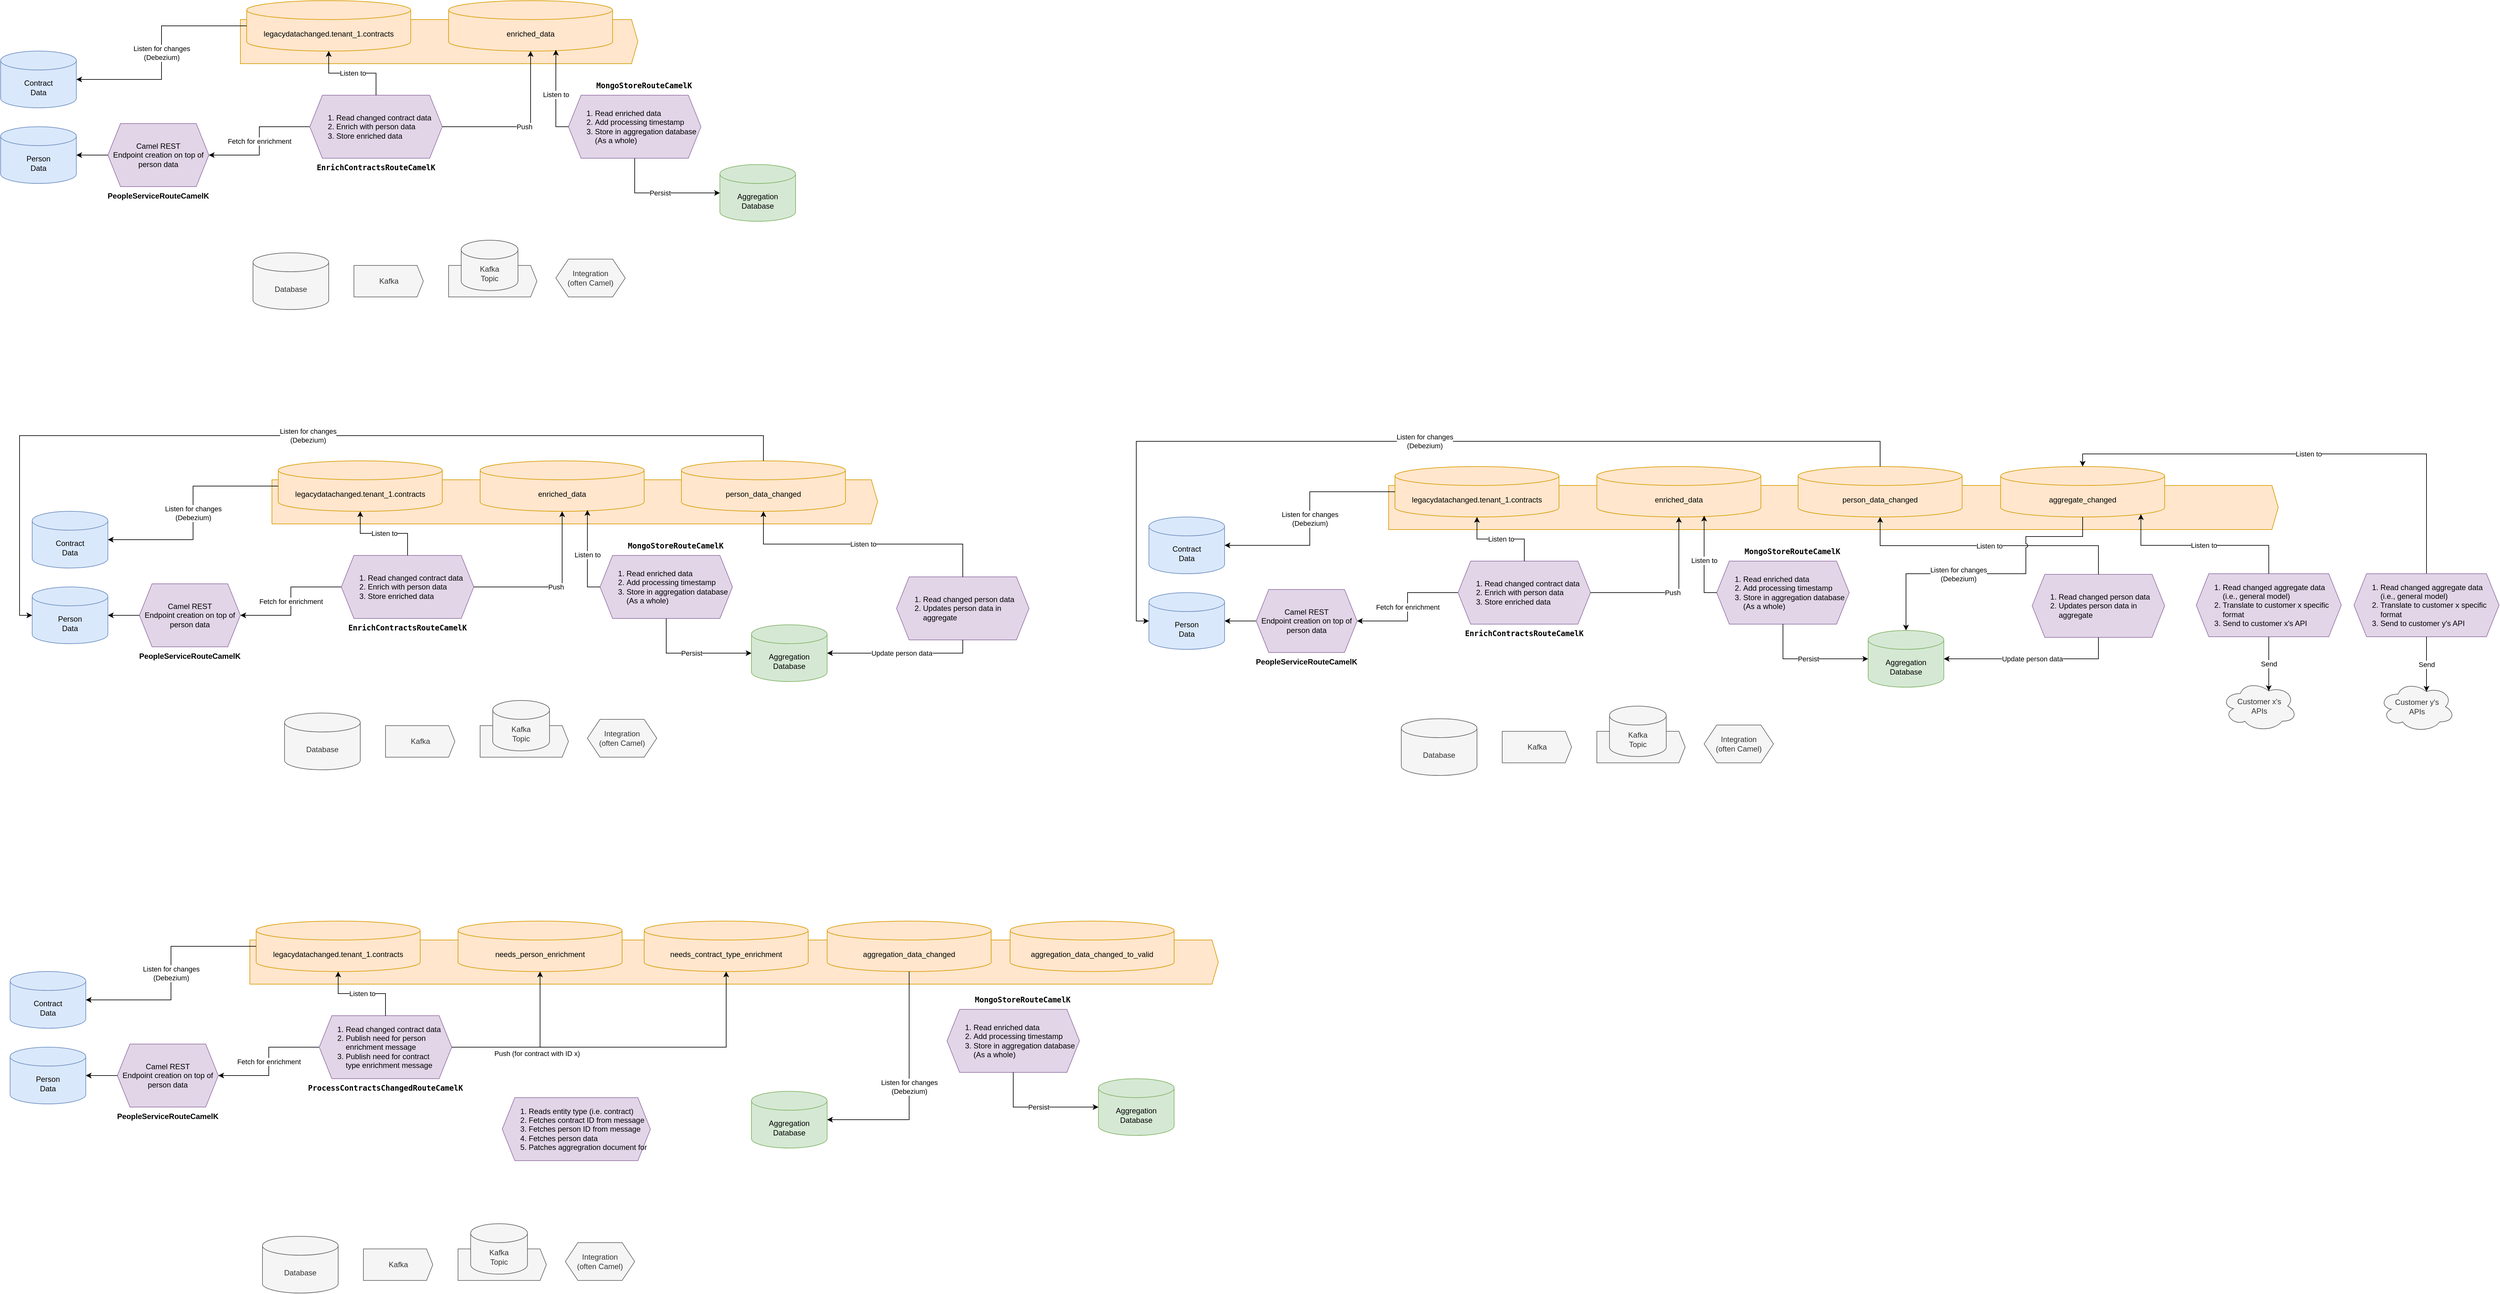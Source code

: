 <mxfile version="24.7.8">
  <diagram name="Pagina-1" id="vTMm5h3-3MeFymvAk_nD">
    <mxGraphModel dx="1242" dy="1612" grid="1" gridSize="10" guides="1" tooltips="1" connect="1" arrows="1" fold="1" page="1" pageScale="1" pageWidth="1169" pageHeight="827" math="0" shadow="0">
      <root>
        <mxCell id="0" />
        <mxCell id="1" parent="0" />
        <mxCell id="ZoMgPST9Kd7Hdbw3HMSR-1" value="Contract&lt;br&gt;Data" style="shape=cylinder3;whiteSpace=wrap;html=1;boundedLbl=1;backgroundOutline=1;size=15;fillColor=#dae8fc;strokeColor=#6c8ebf;" vertex="1" parent="1">
          <mxGeometry x="140" y="260" width="120" height="90" as="geometry" />
        </mxCell>
        <mxCell id="ZoMgPST9Kd7Hdbw3HMSR-2" value="Person&lt;div&gt;Data&lt;/div&gt;" style="shape=cylinder3;whiteSpace=wrap;html=1;boundedLbl=1;backgroundOutline=1;size=15;fillColor=#dae8fc;strokeColor=#6c8ebf;" vertex="1" parent="1">
          <mxGeometry x="140" y="380" width="120" height="90" as="geometry" />
        </mxCell>
        <mxCell id="ZoMgPST9Kd7Hdbw3HMSR-3" value="Aggregation&lt;br&gt;Database" style="shape=cylinder3;whiteSpace=wrap;html=1;boundedLbl=1;backgroundOutline=1;size=15;fillColor=#d5e8d4;strokeColor=#82b366;" vertex="1" parent="1">
          <mxGeometry x="1280" y="440" width="120" height="90" as="geometry" />
        </mxCell>
        <mxCell id="ZoMgPST9Kd7Hdbw3HMSR-6" value="" style="html=1;shadow=0;dashed=0;align=center;verticalAlign=middle;shape=mxgraph.arrows2.arrow;dy=0;dx=10;notch=0;fillColor=#ffe6cc;strokeColor=#d79b00;" vertex="1" parent="1">
          <mxGeometry x="520" y="210" width="960" height="70" as="geometry" />
        </mxCell>
        <mxCell id="ZoMgPST9Kd7Hdbw3HMSR-7" value="Database" style="shape=cylinder3;whiteSpace=wrap;html=1;boundedLbl=1;backgroundOutline=1;size=15;fillColor=#f5f5f5;fontColor=#333333;strokeColor=#666666;" vertex="1" parent="1">
          <mxGeometry x="540" y="580" width="120" height="90" as="geometry" />
        </mxCell>
        <mxCell id="ZoMgPST9Kd7Hdbw3HMSR-8" value="Kafka" style="html=1;shadow=0;dashed=0;align=center;verticalAlign=middle;shape=mxgraph.arrows2.arrow;dy=0;dx=10;notch=0;fillColor=#f5f5f5;fontColor=#333333;strokeColor=#666666;" vertex="1" parent="1">
          <mxGeometry x="700" y="600" width="110" height="50" as="geometry" />
        </mxCell>
        <mxCell id="ZoMgPST9Kd7Hdbw3HMSR-9" value="" style="html=1;shadow=0;dashed=0;align=center;verticalAlign=middle;shape=mxgraph.arrows2.arrow;dy=0;dx=10;notch=0;fillColor=#f5f5f5;fontColor=#333333;strokeColor=#666666;" vertex="1" parent="1">
          <mxGeometry x="850" y="600" width="140" height="50" as="geometry" />
        </mxCell>
        <mxCell id="ZoMgPST9Kd7Hdbw3HMSR-10" value="Kafka&lt;br&gt;Topic" style="shape=cylinder3;whiteSpace=wrap;html=1;boundedLbl=1;backgroundOutline=1;size=15;fillColor=#f5f5f5;fontColor=#333333;strokeColor=#666666;" vertex="1" parent="1">
          <mxGeometry x="870" y="560" width="90" height="80" as="geometry" />
        </mxCell>
        <mxCell id="ZoMgPST9Kd7Hdbw3HMSR-13" value="Integration&lt;br&gt;(often Camel)" style="shape=hexagon;perimeter=hexagonPerimeter2;whiteSpace=wrap;html=1;fixedSize=1;fillColor=#f5f5f5;fontColor=#333333;strokeColor=#666666;" vertex="1" parent="1">
          <mxGeometry x="1020" y="590" width="110" height="60" as="geometry" />
        </mxCell>
        <mxCell id="ZoMgPST9Kd7Hdbw3HMSR-14" value="legacydatachanged.tenant_1.contracts" style="shape=cylinder3;whiteSpace=wrap;html=1;boundedLbl=1;backgroundOutline=1;size=15;fillColor=#ffe6cc;strokeColor=#d79b00;" vertex="1" parent="1">
          <mxGeometry x="530" y="180" width="260" height="80" as="geometry" />
        </mxCell>
        <mxCell id="ZoMgPST9Kd7Hdbw3HMSR-15" value="Camel REST&lt;div&gt;Endpoint creation on top of person data&lt;/div&gt;" style="shape=hexagon;perimeter=hexagonPerimeter2;whiteSpace=wrap;html=1;fixedSize=1;fillColor=#e1d5e7;strokeColor=#9673a6;" vertex="1" parent="1">
          <mxGeometry x="310" y="375" width="160" height="100" as="geometry" />
        </mxCell>
        <mxCell id="ZoMgPST9Kd7Hdbw3HMSR-16" style="edgeStyle=orthogonalEdgeStyle;rounded=0;orthogonalLoop=1;jettySize=auto;html=1;exitX=0;exitY=0.5;exitDx=0;exitDy=0;entryX=1;entryY=0.5;entryDx=0;entryDy=0;entryPerimeter=0;" edge="1" parent="1" source="ZoMgPST9Kd7Hdbw3HMSR-15" target="ZoMgPST9Kd7Hdbw3HMSR-2">
          <mxGeometry relative="1" as="geometry" />
        </mxCell>
        <mxCell id="ZoMgPST9Kd7Hdbw3HMSR-17" value="Listen for changes&lt;br&gt;(Debezium)" style="edgeStyle=orthogonalEdgeStyle;rounded=0;orthogonalLoop=1;jettySize=auto;html=1;exitX=0;exitY=0.5;exitDx=0;exitDy=0;exitPerimeter=0;entryX=1;entryY=0.5;entryDx=0;entryDy=0;entryPerimeter=0;" edge="1" parent="1" source="ZoMgPST9Kd7Hdbw3HMSR-14" target="ZoMgPST9Kd7Hdbw3HMSR-1">
          <mxGeometry relative="1" as="geometry" />
        </mxCell>
        <mxCell id="ZoMgPST9Kd7Hdbw3HMSR-18" value="enriched_data" style="shape=cylinder3;whiteSpace=wrap;html=1;boundedLbl=1;backgroundOutline=1;size=15;fillColor=#ffe6cc;strokeColor=#d79b00;" vertex="1" parent="1">
          <mxGeometry x="850" y="180" width="260" height="80" as="geometry" />
        </mxCell>
        <mxCell id="ZoMgPST9Kd7Hdbw3HMSR-22" value="Fetch for enrichment" style="edgeStyle=orthogonalEdgeStyle;rounded=0;orthogonalLoop=1;jettySize=auto;html=1;exitX=0;exitY=0.5;exitDx=0;exitDy=0;entryX=1;entryY=0.5;entryDx=0;entryDy=0;" edge="1" parent="1" source="ZoMgPST9Kd7Hdbw3HMSR-19" target="ZoMgPST9Kd7Hdbw3HMSR-15">
          <mxGeometry relative="1" as="geometry" />
        </mxCell>
        <mxCell id="ZoMgPST9Kd7Hdbw3HMSR-19" value="&lt;ol&gt;&lt;li&gt;&lt;span style=&quot;background-color: initial;&quot;&gt;Read changed contract data&lt;/span&gt;&lt;/li&gt;&lt;li&gt;&lt;span style=&quot;background-color: initial;&quot;&gt;Enrich with person data&lt;/span&gt;&lt;/li&gt;&lt;li&gt;&lt;span style=&quot;background-color: initial;&quot;&gt;Store enriched data&lt;/span&gt;&lt;/li&gt;&lt;/ol&gt;" style="shape=hexagon;perimeter=hexagonPerimeter2;whiteSpace=wrap;html=1;fixedSize=1;fillColor=#e1d5e7;strokeColor=#9673a6;align=left;" vertex="1" parent="1">
          <mxGeometry x="630" y="330" width="210" height="100" as="geometry" />
        </mxCell>
        <mxCell id="ZoMgPST9Kd7Hdbw3HMSR-21" value="Listen to" style="edgeStyle=orthogonalEdgeStyle;rounded=0;orthogonalLoop=1;jettySize=auto;html=1;exitX=0.5;exitY=0;exitDx=0;exitDy=0;entryX=0.5;entryY=1;entryDx=0;entryDy=0;entryPerimeter=0;" edge="1" parent="1" source="ZoMgPST9Kd7Hdbw3HMSR-19" target="ZoMgPST9Kd7Hdbw3HMSR-14">
          <mxGeometry relative="1" as="geometry" />
        </mxCell>
        <mxCell id="ZoMgPST9Kd7Hdbw3HMSR-23" value="Push" style="edgeStyle=orthogonalEdgeStyle;rounded=0;orthogonalLoop=1;jettySize=auto;html=1;exitX=1;exitY=0.5;exitDx=0;exitDy=0;entryX=0.5;entryY=1;entryDx=0;entryDy=0;entryPerimeter=0;" edge="1" parent="1" source="ZoMgPST9Kd7Hdbw3HMSR-19" target="ZoMgPST9Kd7Hdbw3HMSR-18">
          <mxGeometry relative="1" as="geometry" />
        </mxCell>
        <mxCell id="ZoMgPST9Kd7Hdbw3HMSR-24" value="&lt;ol&gt;&lt;li&gt;Read enriched data&lt;/li&gt;&lt;li&gt;Add processing timestamp&lt;/li&gt;&lt;li&gt;Store in aggregation database&lt;br&gt;(As a whole)&lt;/li&gt;&lt;/ol&gt;" style="shape=hexagon;perimeter=hexagonPerimeter2;whiteSpace=wrap;html=1;fixedSize=1;fillColor=#e1d5e7;strokeColor=#9673a6;align=left;" vertex="1" parent="1">
          <mxGeometry x="1040" y="330" width="210" height="100" as="geometry" />
        </mxCell>
        <mxCell id="ZoMgPST9Kd7Hdbw3HMSR-25" value="Listen to" style="edgeStyle=orthogonalEdgeStyle;rounded=0;orthogonalLoop=1;jettySize=auto;html=1;exitX=0;exitY=0.5;exitDx=0;exitDy=0;entryX=0.654;entryY=0.975;entryDx=0;entryDy=0;entryPerimeter=0;" edge="1" parent="1" source="ZoMgPST9Kd7Hdbw3HMSR-24" target="ZoMgPST9Kd7Hdbw3HMSR-18">
          <mxGeometry relative="1" as="geometry" />
        </mxCell>
        <mxCell id="ZoMgPST9Kd7Hdbw3HMSR-26" value="Persist" style="edgeStyle=orthogonalEdgeStyle;rounded=0;orthogonalLoop=1;jettySize=auto;html=1;exitX=0.5;exitY=1;exitDx=0;exitDy=0;entryX=0;entryY=0.5;entryDx=0;entryDy=0;entryPerimeter=0;" edge="1" parent="1" source="ZoMgPST9Kd7Hdbw3HMSR-24" target="ZoMgPST9Kd7Hdbw3HMSR-3">
          <mxGeometry relative="1" as="geometry" />
        </mxCell>
        <mxCell id="ZoMgPST9Kd7Hdbw3HMSR-27" value="PeopleServiceRouteCamelK" style="text;html=1;align=center;verticalAlign=middle;whiteSpace=wrap;rounded=0;fontStyle=1" vertex="1" parent="1">
          <mxGeometry x="360" y="475" width="60" height="30" as="geometry" />
        </mxCell>
        <mxCell id="ZoMgPST9Kd7Hdbw3HMSR-28" value="&lt;div style=&quot;background-color:#ffffff;color:#080808;font-family:&#39;JetBrains Mono&#39;,monospace;font-size:9.0pt;&quot;&gt;&lt;pre&gt;&lt;span style=&quot;color:#000000;&quot;&gt;EnrichContractsRouteCamelK&lt;/span&gt;&lt;/pre&gt;&lt;/div&gt;" style="text;html=1;align=center;verticalAlign=middle;whiteSpace=wrap;rounded=0;fontStyle=1" vertex="1" parent="1">
          <mxGeometry x="705" y="430" width="60" height="30" as="geometry" />
        </mxCell>
        <mxCell id="ZoMgPST9Kd7Hdbw3HMSR-29" value="&lt;div style=&quot;background-color:#ffffff;color:#080808;font-family:&#39;JetBrains Mono&#39;,monospace;font-size:9.0pt;&quot;&gt;&lt;pre&gt;&lt;span style=&quot;color:#000000;&quot;&gt;MongoStoreRouteCamelK&lt;/span&gt;&lt;/pre&gt;&lt;/div&gt;" style="text;html=1;align=center;verticalAlign=middle;whiteSpace=wrap;rounded=0;fontStyle=1" vertex="1" parent="1">
          <mxGeometry x="1130" y="300" width="60" height="30" as="geometry" />
        </mxCell>
        <mxCell id="ZoMgPST9Kd7Hdbw3HMSR-30" value="Contract&lt;br&gt;Data" style="shape=cylinder3;whiteSpace=wrap;html=1;boundedLbl=1;backgroundOutline=1;size=15;fillColor=#dae8fc;strokeColor=#6c8ebf;" vertex="1" parent="1">
          <mxGeometry x="105" y="990" width="120" height="90" as="geometry" />
        </mxCell>
        <mxCell id="ZoMgPST9Kd7Hdbw3HMSR-31" value="Person&lt;div&gt;Data&lt;/div&gt;" style="shape=cylinder3;whiteSpace=wrap;html=1;boundedLbl=1;backgroundOutline=1;size=15;fillColor=#dae8fc;strokeColor=#6c8ebf;" vertex="1" parent="1">
          <mxGeometry x="105" y="1110" width="120" height="90" as="geometry" />
        </mxCell>
        <mxCell id="ZoMgPST9Kd7Hdbw3HMSR-32" value="Aggregation&lt;br&gt;Database" style="shape=cylinder3;whiteSpace=wrap;html=1;boundedLbl=1;backgroundOutline=1;size=15;fillColor=#d5e8d4;strokeColor=#82b366;" vertex="1" parent="1">
          <mxGeometry x="1830" y="1160" width="120" height="90" as="geometry" />
        </mxCell>
        <mxCell id="ZoMgPST9Kd7Hdbw3HMSR-33" value="" style="html=1;shadow=0;dashed=0;align=center;verticalAlign=middle;shape=mxgraph.arrows2.arrow;dy=0;dx=10;notch=0;fillColor=#ffe6cc;strokeColor=#d79b00;" vertex="1" parent="1">
          <mxGeometry x="485" y="940" width="1535" height="70" as="geometry" />
        </mxCell>
        <mxCell id="ZoMgPST9Kd7Hdbw3HMSR-34" value="Database" style="shape=cylinder3;whiteSpace=wrap;html=1;boundedLbl=1;backgroundOutline=1;size=15;fillColor=#f5f5f5;fontColor=#333333;strokeColor=#666666;" vertex="1" parent="1">
          <mxGeometry x="505" y="1410" width="120" height="90" as="geometry" />
        </mxCell>
        <mxCell id="ZoMgPST9Kd7Hdbw3HMSR-35" value="Kafka" style="html=1;shadow=0;dashed=0;align=center;verticalAlign=middle;shape=mxgraph.arrows2.arrow;dy=0;dx=10;notch=0;fillColor=#f5f5f5;fontColor=#333333;strokeColor=#666666;" vertex="1" parent="1">
          <mxGeometry x="665" y="1430" width="110" height="50" as="geometry" />
        </mxCell>
        <mxCell id="ZoMgPST9Kd7Hdbw3HMSR-36" value="" style="html=1;shadow=0;dashed=0;align=center;verticalAlign=middle;shape=mxgraph.arrows2.arrow;dy=0;dx=10;notch=0;fillColor=#f5f5f5;fontColor=#333333;strokeColor=#666666;" vertex="1" parent="1">
          <mxGeometry x="815" y="1430" width="140" height="50" as="geometry" />
        </mxCell>
        <mxCell id="ZoMgPST9Kd7Hdbw3HMSR-37" value="Kafka&lt;br&gt;Topic" style="shape=cylinder3;whiteSpace=wrap;html=1;boundedLbl=1;backgroundOutline=1;size=15;fillColor=#f5f5f5;fontColor=#333333;strokeColor=#666666;" vertex="1" parent="1">
          <mxGeometry x="835" y="1390" width="90" height="80" as="geometry" />
        </mxCell>
        <mxCell id="ZoMgPST9Kd7Hdbw3HMSR-38" value="Integration&lt;br&gt;(often Camel)" style="shape=hexagon;perimeter=hexagonPerimeter2;whiteSpace=wrap;html=1;fixedSize=1;fillColor=#f5f5f5;fontColor=#333333;strokeColor=#666666;" vertex="1" parent="1">
          <mxGeometry x="985" y="1420" width="110" height="60" as="geometry" />
        </mxCell>
        <mxCell id="ZoMgPST9Kd7Hdbw3HMSR-39" value="legacydatachanged.tenant_1.contracts" style="shape=cylinder3;whiteSpace=wrap;html=1;boundedLbl=1;backgroundOutline=1;size=15;fillColor=#ffe6cc;strokeColor=#d79b00;" vertex="1" parent="1">
          <mxGeometry x="495" y="910" width="260" height="80" as="geometry" />
        </mxCell>
        <mxCell id="ZoMgPST9Kd7Hdbw3HMSR-40" value="Camel REST&lt;div&gt;Endpoint creation on top of person data&lt;/div&gt;" style="shape=hexagon;perimeter=hexagonPerimeter2;whiteSpace=wrap;html=1;fixedSize=1;fillColor=#e1d5e7;strokeColor=#9673a6;" vertex="1" parent="1">
          <mxGeometry x="275" y="1105" width="160" height="100" as="geometry" />
        </mxCell>
        <mxCell id="ZoMgPST9Kd7Hdbw3HMSR-41" style="edgeStyle=orthogonalEdgeStyle;rounded=0;orthogonalLoop=1;jettySize=auto;html=1;exitX=0;exitY=0.5;exitDx=0;exitDy=0;entryX=1;entryY=0.5;entryDx=0;entryDy=0;entryPerimeter=0;" edge="1" parent="1" source="ZoMgPST9Kd7Hdbw3HMSR-40" target="ZoMgPST9Kd7Hdbw3HMSR-31">
          <mxGeometry relative="1" as="geometry" />
        </mxCell>
        <mxCell id="ZoMgPST9Kd7Hdbw3HMSR-42" value="Listen for changes&lt;br&gt;(Debezium)" style="edgeStyle=orthogonalEdgeStyle;rounded=0;orthogonalLoop=1;jettySize=auto;html=1;exitX=0;exitY=0.5;exitDx=0;exitDy=0;exitPerimeter=0;entryX=1;entryY=0.5;entryDx=0;entryDy=0;entryPerimeter=0;" edge="1" parent="1" source="ZoMgPST9Kd7Hdbw3HMSR-39" target="ZoMgPST9Kd7Hdbw3HMSR-30">
          <mxGeometry relative="1" as="geometry" />
        </mxCell>
        <mxCell id="ZoMgPST9Kd7Hdbw3HMSR-43" value="needs_person_enrichment" style="shape=cylinder3;whiteSpace=wrap;html=1;boundedLbl=1;backgroundOutline=1;size=15;fillColor=#ffe6cc;strokeColor=#d79b00;" vertex="1" parent="1">
          <mxGeometry x="815" y="910" width="260" height="80" as="geometry" />
        </mxCell>
        <mxCell id="ZoMgPST9Kd7Hdbw3HMSR-44" value="Fetch for enrichment" style="edgeStyle=orthogonalEdgeStyle;rounded=0;orthogonalLoop=1;jettySize=auto;html=1;exitX=0;exitY=0.5;exitDx=0;exitDy=0;entryX=1;entryY=0.5;entryDx=0;entryDy=0;" edge="1" parent="1" source="ZoMgPST9Kd7Hdbw3HMSR-45" target="ZoMgPST9Kd7Hdbw3HMSR-40">
          <mxGeometry relative="1" as="geometry" />
        </mxCell>
        <mxCell id="ZoMgPST9Kd7Hdbw3HMSR-45" value="&lt;ol&gt;&lt;li&gt;&lt;span style=&quot;background-color: initial;&quot;&gt;Read changed contract data&lt;/span&gt;&lt;/li&gt;&lt;li&gt;Publish need for person enrichment message&lt;/li&gt;&lt;li&gt;Publish need for contract &lt;br&gt;type enrichment message&lt;/li&gt;&lt;/ol&gt;" style="shape=hexagon;perimeter=hexagonPerimeter2;whiteSpace=wrap;html=1;fixedSize=1;fillColor=#e1d5e7;strokeColor=#9673a6;align=left;" vertex="1" parent="1">
          <mxGeometry x="595" y="1060" width="210" height="100" as="geometry" />
        </mxCell>
        <mxCell id="ZoMgPST9Kd7Hdbw3HMSR-46" value="Listen to" style="edgeStyle=orthogonalEdgeStyle;rounded=0;orthogonalLoop=1;jettySize=auto;html=1;exitX=0.5;exitY=0;exitDx=0;exitDy=0;entryX=0.5;entryY=1;entryDx=0;entryDy=0;entryPerimeter=0;" edge="1" parent="1" source="ZoMgPST9Kd7Hdbw3HMSR-45" target="ZoMgPST9Kd7Hdbw3HMSR-39">
          <mxGeometry relative="1" as="geometry" />
        </mxCell>
        <mxCell id="ZoMgPST9Kd7Hdbw3HMSR-47" value="Push (for contract with ID x)" style="edgeStyle=orthogonalEdgeStyle;rounded=0;orthogonalLoop=1;jettySize=auto;html=1;exitX=1;exitY=0.5;exitDx=0;exitDy=0;entryX=0.5;entryY=1;entryDx=0;entryDy=0;entryPerimeter=0;" edge="1" parent="1" source="ZoMgPST9Kd7Hdbw3HMSR-45" target="ZoMgPST9Kd7Hdbw3HMSR-43">
          <mxGeometry x="0.038" y="-10" relative="1" as="geometry">
            <mxPoint as="offset" />
          </mxGeometry>
        </mxCell>
        <mxCell id="ZoMgPST9Kd7Hdbw3HMSR-48" value="&lt;ol&gt;&lt;li&gt;Read enriched data&lt;/li&gt;&lt;li&gt;Add processing timestamp&lt;/li&gt;&lt;li&gt;Store in aggregation database&lt;br&gt;(As a whole)&lt;/li&gt;&lt;/ol&gt;" style="shape=hexagon;perimeter=hexagonPerimeter2;whiteSpace=wrap;html=1;fixedSize=1;fillColor=#e1d5e7;strokeColor=#9673a6;align=left;" vertex="1" parent="1">
          <mxGeometry x="1590" y="1050" width="210" height="100" as="geometry" />
        </mxCell>
        <mxCell id="ZoMgPST9Kd7Hdbw3HMSR-50" value="Persist" style="edgeStyle=orthogonalEdgeStyle;rounded=0;orthogonalLoop=1;jettySize=auto;html=1;exitX=0.5;exitY=1;exitDx=0;exitDy=0;entryX=0;entryY=0.5;entryDx=0;entryDy=0;entryPerimeter=0;" edge="1" parent="1" source="ZoMgPST9Kd7Hdbw3HMSR-48" target="ZoMgPST9Kd7Hdbw3HMSR-32">
          <mxGeometry relative="1" as="geometry" />
        </mxCell>
        <mxCell id="ZoMgPST9Kd7Hdbw3HMSR-51" value="PeopleServiceRouteCamelK" style="text;html=1;align=center;verticalAlign=middle;whiteSpace=wrap;rounded=0;fontStyle=1" vertex="1" parent="1">
          <mxGeometry x="325" y="1205" width="60" height="30" as="geometry" />
        </mxCell>
        <mxCell id="ZoMgPST9Kd7Hdbw3HMSR-52" value="&lt;div style=&quot;background-color:#ffffff;color:#080808;font-family:&#39;JetBrains Mono&#39;,monospace;font-size:9.0pt;&quot;&gt;&lt;pre&gt;&lt;span style=&quot;color:#000000;&quot;&gt;ProcessContractsChangedRouteCamelK&lt;/span&gt;&lt;/pre&gt;&lt;/div&gt;" style="text;html=1;align=center;verticalAlign=middle;whiteSpace=wrap;rounded=0;fontStyle=1" vertex="1" parent="1">
          <mxGeometry x="670" y="1160" width="60" height="30" as="geometry" />
        </mxCell>
        <mxCell id="ZoMgPST9Kd7Hdbw3HMSR-53" value="&lt;div style=&quot;background-color:#ffffff;color:#080808;font-family:&#39;JetBrains Mono&#39;,monospace;font-size:9.0pt;&quot;&gt;&lt;pre&gt;&lt;span style=&quot;color:#000000;&quot;&gt;MongoStoreRouteCamelK&lt;/span&gt;&lt;/pre&gt;&lt;/div&gt;" style="text;html=1;align=center;verticalAlign=middle;whiteSpace=wrap;rounded=0;fontStyle=1" vertex="1" parent="1">
          <mxGeometry x="1680" y="1020" width="60" height="30" as="geometry" />
        </mxCell>
        <mxCell id="ZoMgPST9Kd7Hdbw3HMSR-54" value="Aggregation&lt;br&gt;Database" style="shape=cylinder3;whiteSpace=wrap;html=1;boundedLbl=1;backgroundOutline=1;size=15;fillColor=#d5e8d4;strokeColor=#82b366;" vertex="1" parent="1">
          <mxGeometry x="1280" y="1180" width="120" height="90" as="geometry" />
        </mxCell>
        <mxCell id="ZoMgPST9Kd7Hdbw3HMSR-55" value="needs_contract_type_enrichment" style="shape=cylinder3;whiteSpace=wrap;html=1;boundedLbl=1;backgroundOutline=1;size=15;fillColor=#ffe6cc;strokeColor=#d79b00;" vertex="1" parent="1">
          <mxGeometry x="1110" y="910" width="260" height="80" as="geometry" />
        </mxCell>
        <mxCell id="ZoMgPST9Kd7Hdbw3HMSR-56" value="aggregation_data_changed" style="shape=cylinder3;whiteSpace=wrap;html=1;boundedLbl=1;backgroundOutline=1;size=15;fillColor=#ffe6cc;strokeColor=#d79b00;" vertex="1" parent="1">
          <mxGeometry x="1400" y="910" width="260" height="80" as="geometry" />
        </mxCell>
        <mxCell id="ZoMgPST9Kd7Hdbw3HMSR-57" value="aggregation_data_changed_to_valid" style="shape=cylinder3;whiteSpace=wrap;html=1;boundedLbl=1;backgroundOutline=1;size=15;fillColor=#ffe6cc;strokeColor=#d79b00;" vertex="1" parent="1">
          <mxGeometry x="1690" y="910" width="260" height="80" as="geometry" />
        </mxCell>
        <mxCell id="ZoMgPST9Kd7Hdbw3HMSR-58" style="edgeStyle=orthogonalEdgeStyle;rounded=0;orthogonalLoop=1;jettySize=auto;html=1;exitX=1;exitY=0.5;exitDx=0;exitDy=0;entryX=0.5;entryY=1;entryDx=0;entryDy=0;entryPerimeter=0;" edge="1" parent="1" source="ZoMgPST9Kd7Hdbw3HMSR-45" target="ZoMgPST9Kd7Hdbw3HMSR-55">
          <mxGeometry relative="1" as="geometry" />
        </mxCell>
        <mxCell id="ZoMgPST9Kd7Hdbw3HMSR-60" value="&lt;meta charset=&quot;utf-8&quot;&gt;&lt;span style=&quot;color: rgb(0, 0, 0); font-family: Helvetica; font-size: 11px; font-style: normal; font-variant-ligatures: normal; font-variant-caps: normal; font-weight: 400; letter-spacing: normal; orphans: 2; text-align: center; text-indent: 0px; text-transform: none; widows: 2; word-spacing: 0px; -webkit-text-stroke-width: 0px; white-space: nowrap; background-color: rgb(255, 255, 255); text-decoration-thickness: initial; text-decoration-style: initial; text-decoration-color: initial; display: inline !important; float: none;&quot;&gt;Listen for changes&lt;/span&gt;&lt;br style=&quot;forced-color-adjust: none; color: rgb(0, 0, 0); font-family: Helvetica; font-size: 11px; font-style: normal; font-variant-ligatures: normal; font-variant-caps: normal; font-weight: 400; letter-spacing: normal; orphans: 2; text-align: center; text-indent: 0px; text-transform: none; widows: 2; word-spacing: 0px; -webkit-text-stroke-width: 0px; white-space: nowrap; text-decoration-thickness: initial; text-decoration-style: initial; text-decoration-color: initial;&quot;&gt;&lt;span style=&quot;color: rgb(0, 0, 0); font-family: Helvetica; font-size: 11px; font-style: normal; font-variant-ligatures: normal; font-variant-caps: normal; font-weight: 400; letter-spacing: normal; orphans: 2; text-align: center; text-indent: 0px; text-transform: none; widows: 2; word-spacing: 0px; -webkit-text-stroke-width: 0px; white-space: nowrap; background-color: rgb(255, 255, 255); text-decoration-thickness: initial; text-decoration-style: initial; text-decoration-color: initial; display: inline !important; float: none;&quot;&gt;(Debezium)&lt;/span&gt;" style="edgeStyle=orthogonalEdgeStyle;rounded=0;orthogonalLoop=1;jettySize=auto;html=1;exitX=0.5;exitY=1;exitDx=0;exitDy=0;exitPerimeter=0;entryX=1;entryY=0.5;entryDx=0;entryDy=0;entryPerimeter=0;" edge="1" parent="1" source="ZoMgPST9Kd7Hdbw3HMSR-56" target="ZoMgPST9Kd7Hdbw3HMSR-54">
          <mxGeometry relative="1" as="geometry" />
        </mxCell>
        <mxCell id="ZoMgPST9Kd7Hdbw3HMSR-61" value="&lt;ol&gt;&lt;li&gt;Reads entity type (i.e. contract)&lt;/li&gt;&lt;li&gt;Fetches contract ID from message&lt;/li&gt;&lt;li&gt;Fetches person ID from message&lt;/li&gt;&lt;li&gt;Fetches person data&lt;/li&gt;&lt;li&gt;Patches aggregration document for&lt;/li&gt;&lt;/ol&gt;" style="shape=hexagon;perimeter=hexagonPerimeter2;whiteSpace=wrap;html=1;fixedSize=1;fillColor=#e1d5e7;strokeColor=#9673a6;align=left;" vertex="1" parent="1">
          <mxGeometry x="885" y="1190" width="235" height="100" as="geometry" />
        </mxCell>
        <mxCell id="ZoMgPST9Kd7Hdbw3HMSR-62" value="Contract&lt;br&gt;Data" style="shape=cylinder3;whiteSpace=wrap;html=1;boundedLbl=1;backgroundOutline=1;size=15;fillColor=#dae8fc;strokeColor=#6c8ebf;" vertex="1" parent="1">
          <mxGeometry x="90" y="-470" width="120" height="90" as="geometry" />
        </mxCell>
        <mxCell id="ZoMgPST9Kd7Hdbw3HMSR-63" value="Person&lt;div&gt;Data&lt;/div&gt;" style="shape=cylinder3;whiteSpace=wrap;html=1;boundedLbl=1;backgroundOutline=1;size=15;fillColor=#dae8fc;strokeColor=#6c8ebf;" vertex="1" parent="1">
          <mxGeometry x="90" y="-350" width="120" height="90" as="geometry" />
        </mxCell>
        <mxCell id="ZoMgPST9Kd7Hdbw3HMSR-64" value="Aggregation&lt;br&gt;Database" style="shape=cylinder3;whiteSpace=wrap;html=1;boundedLbl=1;backgroundOutline=1;size=15;fillColor=#d5e8d4;strokeColor=#82b366;" vertex="1" parent="1">
          <mxGeometry x="1230" y="-290" width="120" height="90" as="geometry" />
        </mxCell>
        <mxCell id="ZoMgPST9Kd7Hdbw3HMSR-65" value="" style="html=1;shadow=0;dashed=0;align=center;verticalAlign=middle;shape=mxgraph.arrows2.arrow;dy=0;dx=10;notch=0;fillColor=#ffe6cc;strokeColor=#d79b00;" vertex="1" parent="1">
          <mxGeometry x="470" y="-520" width="630" height="70" as="geometry" />
        </mxCell>
        <mxCell id="ZoMgPST9Kd7Hdbw3HMSR-66" value="Database" style="shape=cylinder3;whiteSpace=wrap;html=1;boundedLbl=1;backgroundOutline=1;size=15;fillColor=#f5f5f5;fontColor=#333333;strokeColor=#666666;" vertex="1" parent="1">
          <mxGeometry x="490" y="-150" width="120" height="90" as="geometry" />
        </mxCell>
        <mxCell id="ZoMgPST9Kd7Hdbw3HMSR-67" value="Kafka" style="html=1;shadow=0;dashed=0;align=center;verticalAlign=middle;shape=mxgraph.arrows2.arrow;dy=0;dx=10;notch=0;fillColor=#f5f5f5;fontColor=#333333;strokeColor=#666666;" vertex="1" parent="1">
          <mxGeometry x="650" y="-130" width="110" height="50" as="geometry" />
        </mxCell>
        <mxCell id="ZoMgPST9Kd7Hdbw3HMSR-68" value="" style="html=1;shadow=0;dashed=0;align=center;verticalAlign=middle;shape=mxgraph.arrows2.arrow;dy=0;dx=10;notch=0;fillColor=#f5f5f5;fontColor=#333333;strokeColor=#666666;" vertex="1" parent="1">
          <mxGeometry x="800" y="-130" width="140" height="50" as="geometry" />
        </mxCell>
        <mxCell id="ZoMgPST9Kd7Hdbw3HMSR-69" value="Kafka&lt;br&gt;Topic" style="shape=cylinder3;whiteSpace=wrap;html=1;boundedLbl=1;backgroundOutline=1;size=15;fillColor=#f5f5f5;fontColor=#333333;strokeColor=#666666;" vertex="1" parent="1">
          <mxGeometry x="820" y="-170" width="90" height="80" as="geometry" />
        </mxCell>
        <mxCell id="ZoMgPST9Kd7Hdbw3HMSR-70" value="Integration&lt;br&gt;(often Camel)" style="shape=hexagon;perimeter=hexagonPerimeter2;whiteSpace=wrap;html=1;fixedSize=1;fillColor=#f5f5f5;fontColor=#333333;strokeColor=#666666;" vertex="1" parent="1">
          <mxGeometry x="970" y="-140" width="110" height="60" as="geometry" />
        </mxCell>
        <mxCell id="ZoMgPST9Kd7Hdbw3HMSR-71" value="legacydatachanged.tenant_1.contracts" style="shape=cylinder3;whiteSpace=wrap;html=1;boundedLbl=1;backgroundOutline=1;size=15;fillColor=#ffe6cc;strokeColor=#d79b00;" vertex="1" parent="1">
          <mxGeometry x="480" y="-550" width="260" height="80" as="geometry" />
        </mxCell>
        <mxCell id="ZoMgPST9Kd7Hdbw3HMSR-72" value="Camel REST&lt;div&gt;Endpoint creation on top of person data&lt;/div&gt;" style="shape=hexagon;perimeter=hexagonPerimeter2;whiteSpace=wrap;html=1;fixedSize=1;fillColor=#e1d5e7;strokeColor=#9673a6;" vertex="1" parent="1">
          <mxGeometry x="260" y="-355" width="160" height="100" as="geometry" />
        </mxCell>
        <mxCell id="ZoMgPST9Kd7Hdbw3HMSR-73" style="edgeStyle=orthogonalEdgeStyle;rounded=0;orthogonalLoop=1;jettySize=auto;html=1;exitX=0;exitY=0.5;exitDx=0;exitDy=0;entryX=1;entryY=0.5;entryDx=0;entryDy=0;entryPerimeter=0;" edge="1" parent="1" source="ZoMgPST9Kd7Hdbw3HMSR-72" target="ZoMgPST9Kd7Hdbw3HMSR-63">
          <mxGeometry relative="1" as="geometry" />
        </mxCell>
        <mxCell id="ZoMgPST9Kd7Hdbw3HMSR-74" value="Listen for changes&lt;br&gt;(Debezium)" style="edgeStyle=orthogonalEdgeStyle;rounded=0;orthogonalLoop=1;jettySize=auto;html=1;exitX=0;exitY=0.5;exitDx=0;exitDy=0;exitPerimeter=0;entryX=1;entryY=0.5;entryDx=0;entryDy=0;entryPerimeter=0;" edge="1" parent="1" source="ZoMgPST9Kd7Hdbw3HMSR-71" target="ZoMgPST9Kd7Hdbw3HMSR-62">
          <mxGeometry relative="1" as="geometry" />
        </mxCell>
        <mxCell id="ZoMgPST9Kd7Hdbw3HMSR-75" value="enriched_data" style="shape=cylinder3;whiteSpace=wrap;html=1;boundedLbl=1;backgroundOutline=1;size=15;fillColor=#ffe6cc;strokeColor=#d79b00;" vertex="1" parent="1">
          <mxGeometry x="800" y="-550" width="260" height="80" as="geometry" />
        </mxCell>
        <mxCell id="ZoMgPST9Kd7Hdbw3HMSR-76" value="Fetch for enrichment" style="edgeStyle=orthogonalEdgeStyle;rounded=0;orthogonalLoop=1;jettySize=auto;html=1;exitX=0;exitY=0.5;exitDx=0;exitDy=0;entryX=1;entryY=0.5;entryDx=0;entryDy=0;" edge="1" parent="1" source="ZoMgPST9Kd7Hdbw3HMSR-77" target="ZoMgPST9Kd7Hdbw3HMSR-72">
          <mxGeometry relative="1" as="geometry" />
        </mxCell>
        <mxCell id="ZoMgPST9Kd7Hdbw3HMSR-77" value="&lt;ol&gt;&lt;li&gt;&lt;span style=&quot;background-color: initial;&quot;&gt;Read changed contract data&lt;/span&gt;&lt;/li&gt;&lt;li&gt;&lt;span style=&quot;background-color: initial;&quot;&gt;Enrich with person data&lt;/span&gt;&lt;/li&gt;&lt;li&gt;&lt;span style=&quot;background-color: initial;&quot;&gt;Store enriched data&lt;/span&gt;&lt;/li&gt;&lt;/ol&gt;" style="shape=hexagon;perimeter=hexagonPerimeter2;whiteSpace=wrap;html=1;fixedSize=1;fillColor=#e1d5e7;strokeColor=#9673a6;align=left;" vertex="1" parent="1">
          <mxGeometry x="580" y="-400" width="210" height="100" as="geometry" />
        </mxCell>
        <mxCell id="ZoMgPST9Kd7Hdbw3HMSR-78" value="Listen to" style="edgeStyle=orthogonalEdgeStyle;rounded=0;orthogonalLoop=1;jettySize=auto;html=1;exitX=0.5;exitY=0;exitDx=0;exitDy=0;entryX=0.5;entryY=1;entryDx=0;entryDy=0;entryPerimeter=0;" edge="1" parent="1" source="ZoMgPST9Kd7Hdbw3HMSR-77" target="ZoMgPST9Kd7Hdbw3HMSR-71">
          <mxGeometry relative="1" as="geometry" />
        </mxCell>
        <mxCell id="ZoMgPST9Kd7Hdbw3HMSR-79" value="Push" style="edgeStyle=orthogonalEdgeStyle;rounded=0;orthogonalLoop=1;jettySize=auto;html=1;exitX=1;exitY=0.5;exitDx=0;exitDy=0;entryX=0.5;entryY=1;entryDx=0;entryDy=0;entryPerimeter=0;" edge="1" parent="1" source="ZoMgPST9Kd7Hdbw3HMSR-77" target="ZoMgPST9Kd7Hdbw3HMSR-75">
          <mxGeometry relative="1" as="geometry" />
        </mxCell>
        <mxCell id="ZoMgPST9Kd7Hdbw3HMSR-80" value="&lt;ol&gt;&lt;li&gt;Read enriched data&lt;/li&gt;&lt;li&gt;Add processing timestamp&lt;/li&gt;&lt;li&gt;Store in aggregation database&lt;br&gt;(As a whole)&lt;/li&gt;&lt;/ol&gt;" style="shape=hexagon;perimeter=hexagonPerimeter2;whiteSpace=wrap;html=1;fixedSize=1;fillColor=#e1d5e7;strokeColor=#9673a6;align=left;" vertex="1" parent="1">
          <mxGeometry x="990" y="-400" width="210" height="100" as="geometry" />
        </mxCell>
        <mxCell id="ZoMgPST9Kd7Hdbw3HMSR-81" value="Listen to" style="edgeStyle=orthogonalEdgeStyle;rounded=0;orthogonalLoop=1;jettySize=auto;html=1;exitX=0;exitY=0.5;exitDx=0;exitDy=0;entryX=0.654;entryY=0.975;entryDx=0;entryDy=0;entryPerimeter=0;" edge="1" parent="1" source="ZoMgPST9Kd7Hdbw3HMSR-80" target="ZoMgPST9Kd7Hdbw3HMSR-75">
          <mxGeometry relative="1" as="geometry" />
        </mxCell>
        <mxCell id="ZoMgPST9Kd7Hdbw3HMSR-82" value="Persist" style="edgeStyle=orthogonalEdgeStyle;rounded=0;orthogonalLoop=1;jettySize=auto;html=1;exitX=0.5;exitY=1;exitDx=0;exitDy=0;entryX=0;entryY=0.5;entryDx=0;entryDy=0;entryPerimeter=0;" edge="1" parent="1" source="ZoMgPST9Kd7Hdbw3HMSR-80" target="ZoMgPST9Kd7Hdbw3HMSR-64">
          <mxGeometry relative="1" as="geometry" />
        </mxCell>
        <mxCell id="ZoMgPST9Kd7Hdbw3HMSR-83" value="PeopleServiceRouteCamelK" style="text;html=1;align=center;verticalAlign=middle;whiteSpace=wrap;rounded=0;fontStyle=1" vertex="1" parent="1">
          <mxGeometry x="310" y="-255" width="60" height="30" as="geometry" />
        </mxCell>
        <mxCell id="ZoMgPST9Kd7Hdbw3HMSR-84" value="&lt;div style=&quot;background-color:#ffffff;color:#080808;font-family:&#39;JetBrains Mono&#39;,monospace;font-size:9.0pt;&quot;&gt;&lt;pre&gt;&lt;span style=&quot;color:#000000;&quot;&gt;EnrichContractsRouteCamelK&lt;/span&gt;&lt;/pre&gt;&lt;/div&gt;" style="text;html=1;align=center;verticalAlign=middle;whiteSpace=wrap;rounded=0;fontStyle=1" vertex="1" parent="1">
          <mxGeometry x="655" y="-300" width="60" height="30" as="geometry" />
        </mxCell>
        <mxCell id="ZoMgPST9Kd7Hdbw3HMSR-85" value="&lt;div style=&quot;background-color:#ffffff;color:#080808;font-family:&#39;JetBrains Mono&#39;,monospace;font-size:9.0pt;&quot;&gt;&lt;pre&gt;&lt;span style=&quot;color:#000000;&quot;&gt;MongoStoreRouteCamelK&lt;/span&gt;&lt;/pre&gt;&lt;/div&gt;" style="text;html=1;align=center;verticalAlign=middle;whiteSpace=wrap;rounded=0;fontStyle=1" vertex="1" parent="1">
          <mxGeometry x="1080" y="-430" width="60" height="30" as="geometry" />
        </mxCell>
        <mxCell id="ZoMgPST9Kd7Hdbw3HMSR-86" value="person_data_changed" style="shape=cylinder3;whiteSpace=wrap;html=1;boundedLbl=1;backgroundOutline=1;size=15;fillColor=#ffe6cc;strokeColor=#d79b00;" vertex="1" parent="1">
          <mxGeometry x="1169" y="180" width="260" height="80" as="geometry" />
        </mxCell>
        <mxCell id="ZoMgPST9Kd7Hdbw3HMSR-87" value="&lt;meta charset=&quot;utf-8&quot;&gt;&lt;span style=&quot;color: rgb(0, 0, 0); font-family: Helvetica; font-size: 11px; font-style: normal; font-variant-ligatures: normal; font-variant-caps: normal; font-weight: 400; letter-spacing: normal; orphans: 2; text-align: center; text-indent: 0px; text-transform: none; widows: 2; word-spacing: 0px; -webkit-text-stroke-width: 0px; white-space: nowrap; background-color: rgb(255, 255, 255); text-decoration-thickness: initial; text-decoration-style: initial; text-decoration-color: initial; display: inline !important; float: none;&quot;&gt;Listen for changes&lt;/span&gt;&lt;br style=&quot;forced-color-adjust: none; color: rgb(0, 0, 0); font-family: Helvetica; font-size: 11px; font-style: normal; font-variant-ligatures: normal; font-variant-caps: normal; font-weight: 400; letter-spacing: normal; orphans: 2; text-align: center; text-indent: 0px; text-transform: none; widows: 2; word-spacing: 0px; -webkit-text-stroke-width: 0px; white-space: nowrap; text-decoration-thickness: initial; text-decoration-style: initial; text-decoration-color: initial;&quot;&gt;&lt;span style=&quot;color: rgb(0, 0, 0); font-family: Helvetica; font-size: 11px; font-style: normal; font-variant-ligatures: normal; font-variant-caps: normal; font-weight: 400; letter-spacing: normal; orphans: 2; text-align: center; text-indent: 0px; text-transform: none; widows: 2; word-spacing: 0px; -webkit-text-stroke-width: 0px; white-space: nowrap; background-color: rgb(255, 255, 255); text-decoration-thickness: initial; text-decoration-style: initial; text-decoration-color: initial; display: inline !important; float: none;&quot;&gt;(Debezium)&lt;/span&gt;" style="edgeStyle=orthogonalEdgeStyle;rounded=0;orthogonalLoop=1;jettySize=auto;html=1;exitX=0.5;exitY=0;exitDx=0;exitDy=0;exitPerimeter=0;entryX=0;entryY=0.5;entryDx=0;entryDy=0;entryPerimeter=0;" edge="1" parent="1" source="ZoMgPST9Kd7Hdbw3HMSR-86" target="ZoMgPST9Kd7Hdbw3HMSR-2">
          <mxGeometry relative="1" as="geometry">
            <Array as="points">
              <mxPoint x="1299" y="140" />
              <mxPoint x="120" y="140" />
              <mxPoint x="120" y="425" />
            </Array>
          </mxGeometry>
        </mxCell>
        <mxCell id="ZoMgPST9Kd7Hdbw3HMSR-88" value="&lt;ol&gt;&lt;li&gt;&lt;span style=&quot;background-color: initial;&quot;&gt;Read changed person data&lt;/span&gt;&lt;/li&gt;&lt;li&gt;Updates person data in aggregate&lt;/li&gt;&lt;/ol&gt;" style="shape=hexagon;perimeter=hexagonPerimeter2;whiteSpace=wrap;html=1;fixedSize=1;fillColor=#e1d5e7;strokeColor=#9673a6;align=left;" vertex="1" parent="1">
          <mxGeometry x="1510" y="364" width="210" height="100" as="geometry" />
        </mxCell>
        <mxCell id="ZoMgPST9Kd7Hdbw3HMSR-89" value="Listen to" style="edgeStyle=orthogonalEdgeStyle;rounded=0;orthogonalLoop=1;jettySize=auto;html=1;exitX=0.5;exitY=0;exitDx=0;exitDy=0;entryX=0.5;entryY=1;entryDx=0;entryDy=0;entryPerimeter=0;" edge="1" parent="1" source="ZoMgPST9Kd7Hdbw3HMSR-88" target="ZoMgPST9Kd7Hdbw3HMSR-86">
          <mxGeometry relative="1" as="geometry" />
        </mxCell>
        <mxCell id="ZoMgPST9Kd7Hdbw3HMSR-90" value="Update person data" style="edgeStyle=orthogonalEdgeStyle;rounded=0;orthogonalLoop=1;jettySize=auto;html=1;exitX=0.5;exitY=1;exitDx=0;exitDy=0;entryX=1;entryY=0.5;entryDx=0;entryDy=0;entryPerimeter=0;" edge="1" parent="1" source="ZoMgPST9Kd7Hdbw3HMSR-88" target="ZoMgPST9Kd7Hdbw3HMSR-3">
          <mxGeometry relative="1" as="geometry" />
        </mxCell>
        <mxCell id="ZoMgPST9Kd7Hdbw3HMSR-91" value="Contract&lt;br&gt;Data" style="shape=cylinder3;whiteSpace=wrap;html=1;boundedLbl=1;backgroundOutline=1;size=15;fillColor=#dae8fc;strokeColor=#6c8ebf;" vertex="1" parent="1">
          <mxGeometry x="1910" y="269" width="120" height="90" as="geometry" />
        </mxCell>
        <mxCell id="ZoMgPST9Kd7Hdbw3HMSR-92" value="Person&lt;div&gt;Data&lt;/div&gt;" style="shape=cylinder3;whiteSpace=wrap;html=1;boundedLbl=1;backgroundOutline=1;size=15;fillColor=#dae8fc;strokeColor=#6c8ebf;" vertex="1" parent="1">
          <mxGeometry x="1910" y="389" width="120" height="90" as="geometry" />
        </mxCell>
        <mxCell id="ZoMgPST9Kd7Hdbw3HMSR-93" value="Aggregation&lt;br&gt;Database" style="shape=cylinder3;whiteSpace=wrap;html=1;boundedLbl=1;backgroundOutline=1;size=15;fillColor=#d5e8d4;strokeColor=#82b366;" vertex="1" parent="1">
          <mxGeometry x="3050" y="449" width="120" height="90" as="geometry" />
        </mxCell>
        <mxCell id="ZoMgPST9Kd7Hdbw3HMSR-94" value="" style="html=1;shadow=0;dashed=0;align=center;verticalAlign=middle;shape=mxgraph.arrows2.arrow;dy=0;dx=10;notch=0;fillColor=#ffe6cc;strokeColor=#d79b00;" vertex="1" parent="1">
          <mxGeometry x="2290" y="219" width="1410" height="70" as="geometry" />
        </mxCell>
        <mxCell id="ZoMgPST9Kd7Hdbw3HMSR-95" value="Database" style="shape=cylinder3;whiteSpace=wrap;html=1;boundedLbl=1;backgroundOutline=1;size=15;fillColor=#f5f5f5;fontColor=#333333;strokeColor=#666666;" vertex="1" parent="1">
          <mxGeometry x="2310" y="589" width="120" height="90" as="geometry" />
        </mxCell>
        <mxCell id="ZoMgPST9Kd7Hdbw3HMSR-96" value="Kafka" style="html=1;shadow=0;dashed=0;align=center;verticalAlign=middle;shape=mxgraph.arrows2.arrow;dy=0;dx=10;notch=0;fillColor=#f5f5f5;fontColor=#333333;strokeColor=#666666;" vertex="1" parent="1">
          <mxGeometry x="2470" y="609" width="110" height="50" as="geometry" />
        </mxCell>
        <mxCell id="ZoMgPST9Kd7Hdbw3HMSR-97" value="" style="html=1;shadow=0;dashed=0;align=center;verticalAlign=middle;shape=mxgraph.arrows2.arrow;dy=0;dx=10;notch=0;fillColor=#f5f5f5;fontColor=#333333;strokeColor=#666666;" vertex="1" parent="1">
          <mxGeometry x="2620" y="609" width="140" height="50" as="geometry" />
        </mxCell>
        <mxCell id="ZoMgPST9Kd7Hdbw3HMSR-98" value="Kafka&lt;br&gt;Topic" style="shape=cylinder3;whiteSpace=wrap;html=1;boundedLbl=1;backgroundOutline=1;size=15;fillColor=#f5f5f5;fontColor=#333333;strokeColor=#666666;" vertex="1" parent="1">
          <mxGeometry x="2640" y="569" width="90" height="80" as="geometry" />
        </mxCell>
        <mxCell id="ZoMgPST9Kd7Hdbw3HMSR-99" value="Integration&lt;br&gt;(often Camel)" style="shape=hexagon;perimeter=hexagonPerimeter2;whiteSpace=wrap;html=1;fixedSize=1;fillColor=#f5f5f5;fontColor=#333333;strokeColor=#666666;" vertex="1" parent="1">
          <mxGeometry x="2790" y="599" width="110" height="60" as="geometry" />
        </mxCell>
        <mxCell id="ZoMgPST9Kd7Hdbw3HMSR-100" value="legacydatachanged.tenant_1.contracts" style="shape=cylinder3;whiteSpace=wrap;html=1;boundedLbl=1;backgroundOutline=1;size=15;fillColor=#ffe6cc;strokeColor=#d79b00;" vertex="1" parent="1">
          <mxGeometry x="2300" y="189" width="260" height="80" as="geometry" />
        </mxCell>
        <mxCell id="ZoMgPST9Kd7Hdbw3HMSR-101" value="Camel REST&lt;div&gt;Endpoint creation on top of person data&lt;/div&gt;" style="shape=hexagon;perimeter=hexagonPerimeter2;whiteSpace=wrap;html=1;fixedSize=1;fillColor=#e1d5e7;strokeColor=#9673a6;" vertex="1" parent="1">
          <mxGeometry x="2080" y="384" width="160" height="100" as="geometry" />
        </mxCell>
        <mxCell id="ZoMgPST9Kd7Hdbw3HMSR-102" style="edgeStyle=orthogonalEdgeStyle;rounded=0;orthogonalLoop=1;jettySize=auto;html=1;exitX=0;exitY=0.5;exitDx=0;exitDy=0;entryX=1;entryY=0.5;entryDx=0;entryDy=0;entryPerimeter=0;" edge="1" parent="1" source="ZoMgPST9Kd7Hdbw3HMSR-101" target="ZoMgPST9Kd7Hdbw3HMSR-92">
          <mxGeometry relative="1" as="geometry" />
        </mxCell>
        <mxCell id="ZoMgPST9Kd7Hdbw3HMSR-103" value="Listen for changes&lt;br&gt;(Debezium)" style="edgeStyle=orthogonalEdgeStyle;rounded=0;orthogonalLoop=1;jettySize=auto;html=1;exitX=0;exitY=0.5;exitDx=0;exitDy=0;exitPerimeter=0;entryX=1;entryY=0.5;entryDx=0;entryDy=0;entryPerimeter=0;" edge="1" parent="1" source="ZoMgPST9Kd7Hdbw3HMSR-100" target="ZoMgPST9Kd7Hdbw3HMSR-91">
          <mxGeometry relative="1" as="geometry" />
        </mxCell>
        <mxCell id="ZoMgPST9Kd7Hdbw3HMSR-104" value="enriched_data" style="shape=cylinder3;whiteSpace=wrap;html=1;boundedLbl=1;backgroundOutline=1;size=15;fillColor=#ffe6cc;strokeColor=#d79b00;" vertex="1" parent="1">
          <mxGeometry x="2620" y="189" width="260" height="80" as="geometry" />
        </mxCell>
        <mxCell id="ZoMgPST9Kd7Hdbw3HMSR-105" value="Fetch for enrichment" style="edgeStyle=orthogonalEdgeStyle;rounded=0;orthogonalLoop=1;jettySize=auto;html=1;exitX=0;exitY=0.5;exitDx=0;exitDy=0;entryX=1;entryY=0.5;entryDx=0;entryDy=0;" edge="1" parent="1" source="ZoMgPST9Kd7Hdbw3HMSR-106" target="ZoMgPST9Kd7Hdbw3HMSR-101">
          <mxGeometry relative="1" as="geometry" />
        </mxCell>
        <mxCell id="ZoMgPST9Kd7Hdbw3HMSR-106" value="&lt;ol&gt;&lt;li&gt;&lt;span style=&quot;background-color: initial;&quot;&gt;Read changed contract data&lt;/span&gt;&lt;/li&gt;&lt;li&gt;&lt;span style=&quot;background-color: initial;&quot;&gt;Enrich with person data&lt;/span&gt;&lt;/li&gt;&lt;li&gt;&lt;span style=&quot;background-color: initial;&quot;&gt;Store enriched data&lt;/span&gt;&lt;/li&gt;&lt;/ol&gt;" style="shape=hexagon;perimeter=hexagonPerimeter2;whiteSpace=wrap;html=1;fixedSize=1;fillColor=#e1d5e7;strokeColor=#9673a6;align=left;" vertex="1" parent="1">
          <mxGeometry x="2400" y="339" width="210" height="100" as="geometry" />
        </mxCell>
        <mxCell id="ZoMgPST9Kd7Hdbw3HMSR-107" value="Listen to" style="edgeStyle=orthogonalEdgeStyle;rounded=0;orthogonalLoop=1;jettySize=auto;html=1;exitX=0.5;exitY=0;exitDx=0;exitDy=0;entryX=0.5;entryY=1;entryDx=0;entryDy=0;entryPerimeter=0;" edge="1" parent="1" source="ZoMgPST9Kd7Hdbw3HMSR-106" target="ZoMgPST9Kd7Hdbw3HMSR-100">
          <mxGeometry relative="1" as="geometry" />
        </mxCell>
        <mxCell id="ZoMgPST9Kd7Hdbw3HMSR-108" value="Push" style="edgeStyle=orthogonalEdgeStyle;rounded=0;orthogonalLoop=1;jettySize=auto;html=1;exitX=1;exitY=0.5;exitDx=0;exitDy=0;entryX=0.5;entryY=1;entryDx=0;entryDy=0;entryPerimeter=0;" edge="1" parent="1" source="ZoMgPST9Kd7Hdbw3HMSR-106" target="ZoMgPST9Kd7Hdbw3HMSR-104">
          <mxGeometry relative="1" as="geometry" />
        </mxCell>
        <mxCell id="ZoMgPST9Kd7Hdbw3HMSR-109" value="&lt;ol&gt;&lt;li&gt;Read enriched data&lt;/li&gt;&lt;li&gt;Add processing timestamp&lt;/li&gt;&lt;li&gt;Store in aggregation database&lt;br&gt;(As a whole)&lt;/li&gt;&lt;/ol&gt;" style="shape=hexagon;perimeter=hexagonPerimeter2;whiteSpace=wrap;html=1;fixedSize=1;fillColor=#e1d5e7;strokeColor=#9673a6;align=left;" vertex="1" parent="1">
          <mxGeometry x="2810" y="339" width="210" height="100" as="geometry" />
        </mxCell>
        <mxCell id="ZoMgPST9Kd7Hdbw3HMSR-110" value="Listen to" style="edgeStyle=orthogonalEdgeStyle;rounded=0;orthogonalLoop=1;jettySize=auto;html=1;exitX=0;exitY=0.5;exitDx=0;exitDy=0;entryX=0.654;entryY=0.975;entryDx=0;entryDy=0;entryPerimeter=0;" edge="1" parent="1" source="ZoMgPST9Kd7Hdbw3HMSR-109" target="ZoMgPST9Kd7Hdbw3HMSR-104">
          <mxGeometry relative="1" as="geometry" />
        </mxCell>
        <mxCell id="ZoMgPST9Kd7Hdbw3HMSR-111" value="Persist" style="edgeStyle=orthogonalEdgeStyle;rounded=0;orthogonalLoop=1;jettySize=auto;html=1;exitX=0.5;exitY=1;exitDx=0;exitDy=0;entryX=0;entryY=0.5;entryDx=0;entryDy=0;entryPerimeter=0;" edge="1" parent="1" source="ZoMgPST9Kd7Hdbw3HMSR-109" target="ZoMgPST9Kd7Hdbw3HMSR-93">
          <mxGeometry relative="1" as="geometry" />
        </mxCell>
        <mxCell id="ZoMgPST9Kd7Hdbw3HMSR-112" value="PeopleServiceRouteCamelK" style="text;html=1;align=center;verticalAlign=middle;whiteSpace=wrap;rounded=0;fontStyle=1" vertex="1" parent="1">
          <mxGeometry x="2130" y="484" width="60" height="30" as="geometry" />
        </mxCell>
        <mxCell id="ZoMgPST9Kd7Hdbw3HMSR-113" value="&lt;div style=&quot;background-color:#ffffff;color:#080808;font-family:&#39;JetBrains Mono&#39;,monospace;font-size:9.0pt;&quot;&gt;&lt;pre&gt;&lt;span style=&quot;color:#000000;&quot;&gt;EnrichContractsRouteCamelK&lt;/span&gt;&lt;/pre&gt;&lt;/div&gt;" style="text;html=1;align=center;verticalAlign=middle;whiteSpace=wrap;rounded=0;fontStyle=1" vertex="1" parent="1">
          <mxGeometry x="2475" y="439" width="60" height="30" as="geometry" />
        </mxCell>
        <mxCell id="ZoMgPST9Kd7Hdbw3HMSR-114" value="&lt;div style=&quot;background-color:#ffffff;color:#080808;font-family:&#39;JetBrains Mono&#39;,monospace;font-size:9.0pt;&quot;&gt;&lt;pre&gt;&lt;span style=&quot;color:#000000;&quot;&gt;MongoStoreRouteCamelK&lt;/span&gt;&lt;/pre&gt;&lt;/div&gt;" style="text;html=1;align=center;verticalAlign=middle;whiteSpace=wrap;rounded=0;fontStyle=1" vertex="1" parent="1">
          <mxGeometry x="2900" y="309" width="60" height="30" as="geometry" />
        </mxCell>
        <mxCell id="ZoMgPST9Kd7Hdbw3HMSR-115" value="person_data_changed" style="shape=cylinder3;whiteSpace=wrap;html=1;boundedLbl=1;backgroundOutline=1;size=15;fillColor=#ffe6cc;strokeColor=#d79b00;" vertex="1" parent="1">
          <mxGeometry x="2939" y="189" width="260" height="80" as="geometry" />
        </mxCell>
        <mxCell id="ZoMgPST9Kd7Hdbw3HMSR-116" value="&lt;meta charset=&quot;utf-8&quot;&gt;&lt;span style=&quot;color: rgb(0, 0, 0); font-family: Helvetica; font-size: 11px; font-style: normal; font-variant-ligatures: normal; font-variant-caps: normal; font-weight: 400; letter-spacing: normal; orphans: 2; text-align: center; text-indent: 0px; text-transform: none; widows: 2; word-spacing: 0px; -webkit-text-stroke-width: 0px; white-space: nowrap; background-color: rgb(255, 255, 255); text-decoration-thickness: initial; text-decoration-style: initial; text-decoration-color: initial; display: inline !important; float: none;&quot;&gt;Listen for changes&lt;/span&gt;&lt;br style=&quot;forced-color-adjust: none; color: rgb(0, 0, 0); font-family: Helvetica; font-size: 11px; font-style: normal; font-variant-ligatures: normal; font-variant-caps: normal; font-weight: 400; letter-spacing: normal; orphans: 2; text-align: center; text-indent: 0px; text-transform: none; widows: 2; word-spacing: 0px; -webkit-text-stroke-width: 0px; white-space: nowrap; text-decoration-thickness: initial; text-decoration-style: initial; text-decoration-color: initial;&quot;&gt;&lt;span style=&quot;color: rgb(0, 0, 0); font-family: Helvetica; font-size: 11px; font-style: normal; font-variant-ligatures: normal; font-variant-caps: normal; font-weight: 400; letter-spacing: normal; orphans: 2; text-align: center; text-indent: 0px; text-transform: none; widows: 2; word-spacing: 0px; -webkit-text-stroke-width: 0px; white-space: nowrap; background-color: rgb(255, 255, 255); text-decoration-thickness: initial; text-decoration-style: initial; text-decoration-color: initial; display: inline !important; float: none;&quot;&gt;(Debezium)&lt;/span&gt;" style="edgeStyle=orthogonalEdgeStyle;rounded=0;orthogonalLoop=1;jettySize=auto;html=1;exitX=0.5;exitY=0;exitDx=0;exitDy=0;exitPerimeter=0;entryX=0;entryY=0.5;entryDx=0;entryDy=0;entryPerimeter=0;" edge="1" parent="1" source="ZoMgPST9Kd7Hdbw3HMSR-115" target="ZoMgPST9Kd7Hdbw3HMSR-92">
          <mxGeometry relative="1" as="geometry">
            <Array as="points">
              <mxPoint x="3069" y="149" />
              <mxPoint x="1890" y="149" />
              <mxPoint x="1890" y="434" />
            </Array>
          </mxGeometry>
        </mxCell>
        <mxCell id="ZoMgPST9Kd7Hdbw3HMSR-117" value="&lt;ol&gt;&lt;li&gt;&lt;span style=&quot;background-color: initial;&quot;&gt;Read changed person data&lt;/span&gt;&lt;/li&gt;&lt;li&gt;Updates person data in aggregate&lt;/li&gt;&lt;/ol&gt;" style="shape=hexagon;perimeter=hexagonPerimeter2;whiteSpace=wrap;html=1;fixedSize=1;fillColor=#e1d5e7;strokeColor=#9673a6;align=left;" vertex="1" parent="1">
          <mxGeometry x="3310" y="360" width="210" height="100" as="geometry" />
        </mxCell>
        <mxCell id="ZoMgPST9Kd7Hdbw3HMSR-118" value="Listen to" style="edgeStyle=orthogonalEdgeStyle;rounded=0;orthogonalLoop=1;jettySize=auto;html=1;exitX=0.5;exitY=0;exitDx=0;exitDy=0;entryX=0.5;entryY=1;entryDx=0;entryDy=0;entryPerimeter=0;" edge="1" parent="1" source="ZoMgPST9Kd7Hdbw3HMSR-117" target="ZoMgPST9Kd7Hdbw3HMSR-115">
          <mxGeometry relative="1" as="geometry" />
        </mxCell>
        <mxCell id="ZoMgPST9Kd7Hdbw3HMSR-119" value="Update person data" style="edgeStyle=orthogonalEdgeStyle;rounded=0;orthogonalLoop=1;jettySize=auto;html=1;exitX=0.5;exitY=1;exitDx=0;exitDy=0;entryX=1;entryY=0.5;entryDx=0;entryDy=0;entryPerimeter=0;" edge="1" parent="1" source="ZoMgPST9Kd7Hdbw3HMSR-117" target="ZoMgPST9Kd7Hdbw3HMSR-93">
          <mxGeometry relative="1" as="geometry" />
        </mxCell>
        <mxCell id="ZoMgPST9Kd7Hdbw3HMSR-120" value="aggregate_changed" style="shape=cylinder3;whiteSpace=wrap;html=1;boundedLbl=1;backgroundOutline=1;size=15;fillColor=#ffe6cc;strokeColor=#d79b00;" vertex="1" parent="1">
          <mxGeometry x="3260" y="189" width="260" height="80" as="geometry" />
        </mxCell>
        <mxCell id="ZoMgPST9Kd7Hdbw3HMSR-121" value="&lt;meta charset=&quot;utf-8&quot;&gt;&lt;span style=&quot;forced-color-adjust: none; color: rgb(0, 0, 0); font-family: Helvetica; font-size: 11px; font-style: normal; font-variant-ligatures: normal; font-variant-caps: normal; font-weight: 400; letter-spacing: normal; orphans: 2; text-align: center; text-indent: 0px; text-transform: none; widows: 2; word-spacing: 0px; -webkit-text-stroke-width: 0px; white-space: nowrap; background-color: rgb(255, 255, 255); text-decoration-thickness: initial; text-decoration-style: initial; text-decoration-color: initial; float: none; display: inline !important;&quot;&gt;Listen for changes&lt;/span&gt;&lt;br style=&quot;forced-color-adjust: none; color: rgb(0, 0, 0); font-family: Helvetica; font-size: 11px; font-style: normal; font-variant-ligatures: normal; font-variant-caps: normal; font-weight: 400; letter-spacing: normal; orphans: 2; text-align: center; text-indent: 0px; text-transform: none; widows: 2; word-spacing: 0px; -webkit-text-stroke-width: 0px; white-space: nowrap; text-decoration-thickness: initial; text-decoration-style: initial; text-decoration-color: initial;&quot;&gt;&lt;span style=&quot;forced-color-adjust: none; color: rgb(0, 0, 0); font-family: Helvetica; font-size: 11px; font-style: normal; font-variant-ligatures: normal; font-variant-caps: normal; font-weight: 400; letter-spacing: normal; orphans: 2; text-align: center; text-indent: 0px; text-transform: none; widows: 2; word-spacing: 0px; -webkit-text-stroke-width: 0px; white-space: nowrap; background-color: rgb(255, 255, 255); text-decoration-thickness: initial; text-decoration-style: initial; text-decoration-color: initial; float: none; display: inline !important;&quot;&gt;(Debezium)&lt;/span&gt;" style="edgeStyle=orthogonalEdgeStyle;rounded=0;orthogonalLoop=1;jettySize=auto;html=1;exitX=0.5;exitY=1;exitDx=0;exitDy=0;exitPerimeter=0;entryX=0.5;entryY=0;entryDx=0;entryDy=0;entryPerimeter=0;jumpStyle=arc;" edge="1" parent="1" source="ZoMgPST9Kd7Hdbw3HMSR-120" target="ZoMgPST9Kd7Hdbw3HMSR-93">
          <mxGeometry x="0.25" y="1" relative="1" as="geometry">
            <Array as="points">
              <mxPoint x="3390" y="300" />
              <mxPoint x="3300" y="300" />
              <mxPoint x="3300" y="359" />
              <mxPoint x="3110" y="359" />
            </Array>
            <mxPoint as="offset" />
          </mxGeometry>
        </mxCell>
        <mxCell id="ZoMgPST9Kd7Hdbw3HMSR-122" value="&lt;ol&gt;&lt;li&gt;Read changed aggregate data (i.e., general model)&lt;/li&gt;&lt;li&gt;Translate to customer x specific format&lt;/li&gt;&lt;li&gt;Send to customer x&#39;s API&lt;/li&gt;&lt;/ol&gt;" style="shape=hexagon;perimeter=hexagonPerimeter2;whiteSpace=wrap;html=1;fixedSize=1;fillColor=#e1d5e7;strokeColor=#9673a6;align=left;" vertex="1" parent="1">
          <mxGeometry x="3570" y="359" width="230" height="100" as="geometry" />
        </mxCell>
        <mxCell id="ZoMgPST9Kd7Hdbw3HMSR-125" value="Listen to" style="edgeStyle=orthogonalEdgeStyle;rounded=0;orthogonalLoop=1;jettySize=auto;html=1;exitX=0.5;exitY=0;exitDx=0;exitDy=0;entryX=0.5;entryY=0;entryDx=0;entryDy=0;entryPerimeter=0;" edge="1" parent="1" source="ZoMgPST9Kd7Hdbw3HMSR-123" target="ZoMgPST9Kd7Hdbw3HMSR-120">
          <mxGeometry relative="1" as="geometry">
            <mxPoint x="3420" y="170" as="targetPoint" />
          </mxGeometry>
        </mxCell>
        <mxCell id="ZoMgPST9Kd7Hdbw3HMSR-123" value="&lt;ol&gt;&lt;li&gt;Read changed aggregate data (i.e., general model)&lt;/li&gt;&lt;li&gt;Translate to customer x specific format&lt;/li&gt;&lt;li&gt;Send to customer y&#39;s API&lt;/li&gt;&lt;/ol&gt;" style="shape=hexagon;perimeter=hexagonPerimeter2;whiteSpace=wrap;html=1;fixedSize=1;fillColor=#e1d5e7;strokeColor=#9673a6;align=left;" vertex="1" parent="1">
          <mxGeometry x="3820" y="359" width="230" height="100" as="geometry" />
        </mxCell>
        <mxCell id="ZoMgPST9Kd7Hdbw3HMSR-124" value="Listen to" style="edgeStyle=orthogonalEdgeStyle;rounded=0;orthogonalLoop=1;jettySize=auto;html=1;exitX=0.5;exitY=0;exitDx=0;exitDy=0;entryX=0.855;entryY=1;entryDx=0;entryDy=-4.35;entryPerimeter=0;" edge="1" parent="1" source="ZoMgPST9Kd7Hdbw3HMSR-122" target="ZoMgPST9Kd7Hdbw3HMSR-120">
          <mxGeometry relative="1" as="geometry" />
        </mxCell>
        <mxCell id="ZoMgPST9Kd7Hdbw3HMSR-126" value="Customer x&#39;s&lt;div&gt;APIs&lt;/div&gt;" style="ellipse;shape=cloud;whiteSpace=wrap;html=1;fillColor=#f5f5f5;fontColor=#333333;strokeColor=#666666;" vertex="1" parent="1">
          <mxGeometry x="3610" y="529" width="120" height="80" as="geometry" />
        </mxCell>
        <mxCell id="ZoMgPST9Kd7Hdbw3HMSR-127" value="Customer y&#39;s&lt;div&gt;APIs&lt;/div&gt;" style="ellipse;shape=cloud;whiteSpace=wrap;html=1;fillColor=#f5f5f5;fontColor=#333333;strokeColor=#666666;" vertex="1" parent="1">
          <mxGeometry x="3860" y="530" width="120" height="80" as="geometry" />
        </mxCell>
        <mxCell id="ZoMgPST9Kd7Hdbw3HMSR-128" value="Send" style="edgeStyle=orthogonalEdgeStyle;rounded=0;orthogonalLoop=1;jettySize=auto;html=1;exitX=0.5;exitY=1;exitDx=0;exitDy=0;entryX=0.625;entryY=0.2;entryDx=0;entryDy=0;entryPerimeter=0;" edge="1" parent="1" source="ZoMgPST9Kd7Hdbw3HMSR-122" target="ZoMgPST9Kd7Hdbw3HMSR-126">
          <mxGeometry relative="1" as="geometry" />
        </mxCell>
        <mxCell id="ZoMgPST9Kd7Hdbw3HMSR-129" value="Send" style="edgeStyle=orthogonalEdgeStyle;rounded=0;orthogonalLoop=1;jettySize=auto;html=1;exitX=0.5;exitY=1;exitDx=0;exitDy=0;entryX=0.625;entryY=0.2;entryDx=0;entryDy=0;entryPerimeter=0;" edge="1" parent="1" source="ZoMgPST9Kd7Hdbw3HMSR-123" target="ZoMgPST9Kd7Hdbw3HMSR-127">
          <mxGeometry relative="1" as="geometry" />
        </mxCell>
      </root>
    </mxGraphModel>
  </diagram>
</mxfile>

